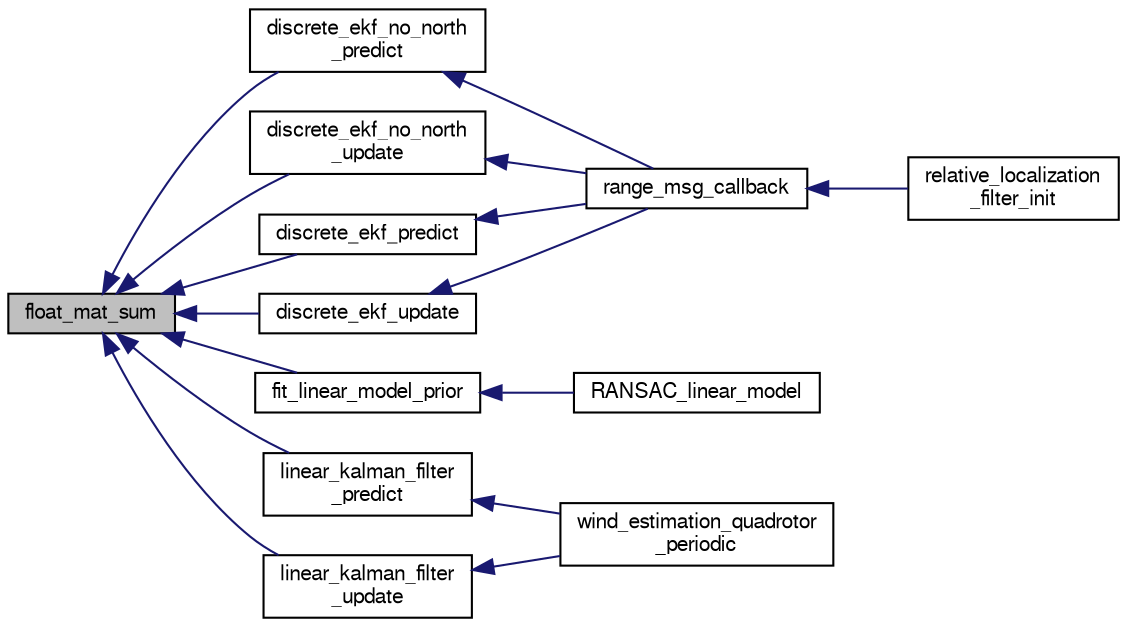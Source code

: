 digraph "float_mat_sum"
{
  edge [fontname="FreeSans",fontsize="10",labelfontname="FreeSans",labelfontsize="10"];
  node [fontname="FreeSans",fontsize="10",shape=record];
  rankdir="LR";
  Node1 [label="float_mat_sum",height=0.2,width=0.4,color="black", fillcolor="grey75", style="filled", fontcolor="black"];
  Node1 -> Node2 [dir="back",color="midnightblue",fontsize="10",style="solid",fontname="FreeSans"];
  Node2 [label="discrete_ekf_no_north\l_predict",height=0.2,width=0.4,color="black", fillcolor="white", style="filled",URL="$discrete__ekf__no__north_8h.html#a9c8f63c841b28afe4f2ef76ca5dbdb9c"];
  Node2 -> Node3 [dir="back",color="midnightblue",fontsize="10",style="solid",fontname="FreeSans"];
  Node3 [label="range_msg_callback",height=0.2,width=0.4,color="black", fillcolor="white", style="filled",URL="$relative__localization__filter_8c.html#a9a5ee6ec3e44ff9f7cea260d969d6ddf"];
  Node3 -> Node4 [dir="back",color="midnightblue",fontsize="10",style="solid",fontname="FreeSans"];
  Node4 [label="relative_localization\l_filter_init",height=0.2,width=0.4,color="black", fillcolor="white", style="filled",URL="$relative__localization__filter_8h.html#a6da4d8bf05d9240f503606d63b6be761"];
  Node1 -> Node5 [dir="back",color="midnightblue",fontsize="10",style="solid",fontname="FreeSans"];
  Node5 [label="discrete_ekf_no_north\l_update",height=0.2,width=0.4,color="black", fillcolor="white", style="filled",URL="$discrete__ekf__no__north_8h.html#afe8cf6573c09cf0dd03eac85b8534020"];
  Node5 -> Node3 [dir="back",color="midnightblue",fontsize="10",style="solid",fontname="FreeSans"];
  Node1 -> Node6 [dir="back",color="midnightblue",fontsize="10",style="solid",fontname="FreeSans"];
  Node6 [label="discrete_ekf_predict",height=0.2,width=0.4,color="black", fillcolor="white", style="filled",URL="$discrete__ekf_8h.html#a515b057a11f8b3433315e870ecd4e6d2"];
  Node6 -> Node3 [dir="back",color="midnightblue",fontsize="10",style="solid",fontname="FreeSans"];
  Node1 -> Node7 [dir="back",color="midnightblue",fontsize="10",style="solid",fontname="FreeSans"];
  Node7 [label="discrete_ekf_update",height=0.2,width=0.4,color="black", fillcolor="white", style="filled",URL="$discrete__ekf_8h.html#a3f6d635a0d2c0d025b430d12add945e2"];
  Node7 -> Node3 [dir="back",color="midnightblue",fontsize="10",style="solid",fontname="FreeSans"];
  Node1 -> Node8 [dir="back",color="midnightblue",fontsize="10",style="solid",fontname="FreeSans"];
  Node8 [label="fit_linear_model_prior",height=0.2,width=0.4,color="black", fillcolor="white", style="filled",URL="$pprz__matrix__decomp__float_8h.html#abe87f03fe29ec347d308f15c6dccfe9b",tooltip="Fit a linear model from samples to target values with a prior. "];
  Node8 -> Node9 [dir="back",color="midnightblue",fontsize="10",style="solid",fontname="FreeSans"];
  Node9 [label="RANSAC_linear_model",height=0.2,width=0.4,color="black", fillcolor="white", style="filled",URL="$RANSAC_8h.html#ac3c27768c4b278317c7ce1f29d5b0b2d",tooltip="Perform RANSAC to fit a linear model. "];
  Node1 -> Node10 [dir="back",color="midnightblue",fontsize="10",style="solid",fontname="FreeSans"];
  Node10 [label="linear_kalman_filter\l_predict",height=0.2,width=0.4,color="black", fillcolor="white", style="filled",URL="$linear__kalman__filter_8h.html#a6bade72c15d302f8d7263c3a740931b4",tooltip="Prediction step. "];
  Node10 -> Node11 [dir="back",color="midnightblue",fontsize="10",style="solid",fontname="FreeSans"];
  Node11 [label="wind_estimation_quadrotor\l_periodic",height=0.2,width=0.4,color="black", fillcolor="white", style="filled",URL="$wind__estimation__quadrotor_8h.html#a1a51ee96e2d65f6f7986aba14209781c"];
  Node1 -> Node12 [dir="back",color="midnightblue",fontsize="10",style="solid",fontname="FreeSans"];
  Node12 [label="linear_kalman_filter\l_update",height=0.2,width=0.4,color="black", fillcolor="white", style="filled",URL="$linear__kalman__filter_8h.html#ae9472181c98cf4c330eb6f89d72fa20b",tooltip="Update step. "];
  Node12 -> Node11 [dir="back",color="midnightblue",fontsize="10",style="solid",fontname="FreeSans"];
}
